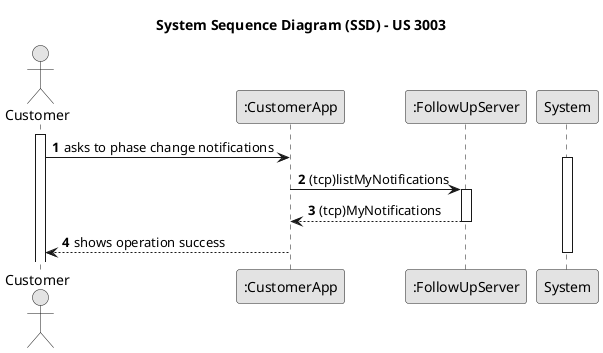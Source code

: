 @startuml
skinparam monochrome true
skinparam packageStyle rectangle
skinparam shadowing false

title System Sequence Diagram (SSD) - US 3003

autonumber

actor "Customer" as User
participant ":CustomerApp" as CusApp
participant ":FollowUpServer" as Server

activate User

    User -> CusApp: asks to phase change notifications
        activate System

    CusApp -> Server : (tcp)listMyNotifications
    activate Server

    Server --> CusApp : (tcp)MyNotifications
    deactivate Server

    CusApp--> User : shows operation success
        deactivate System


@enduml